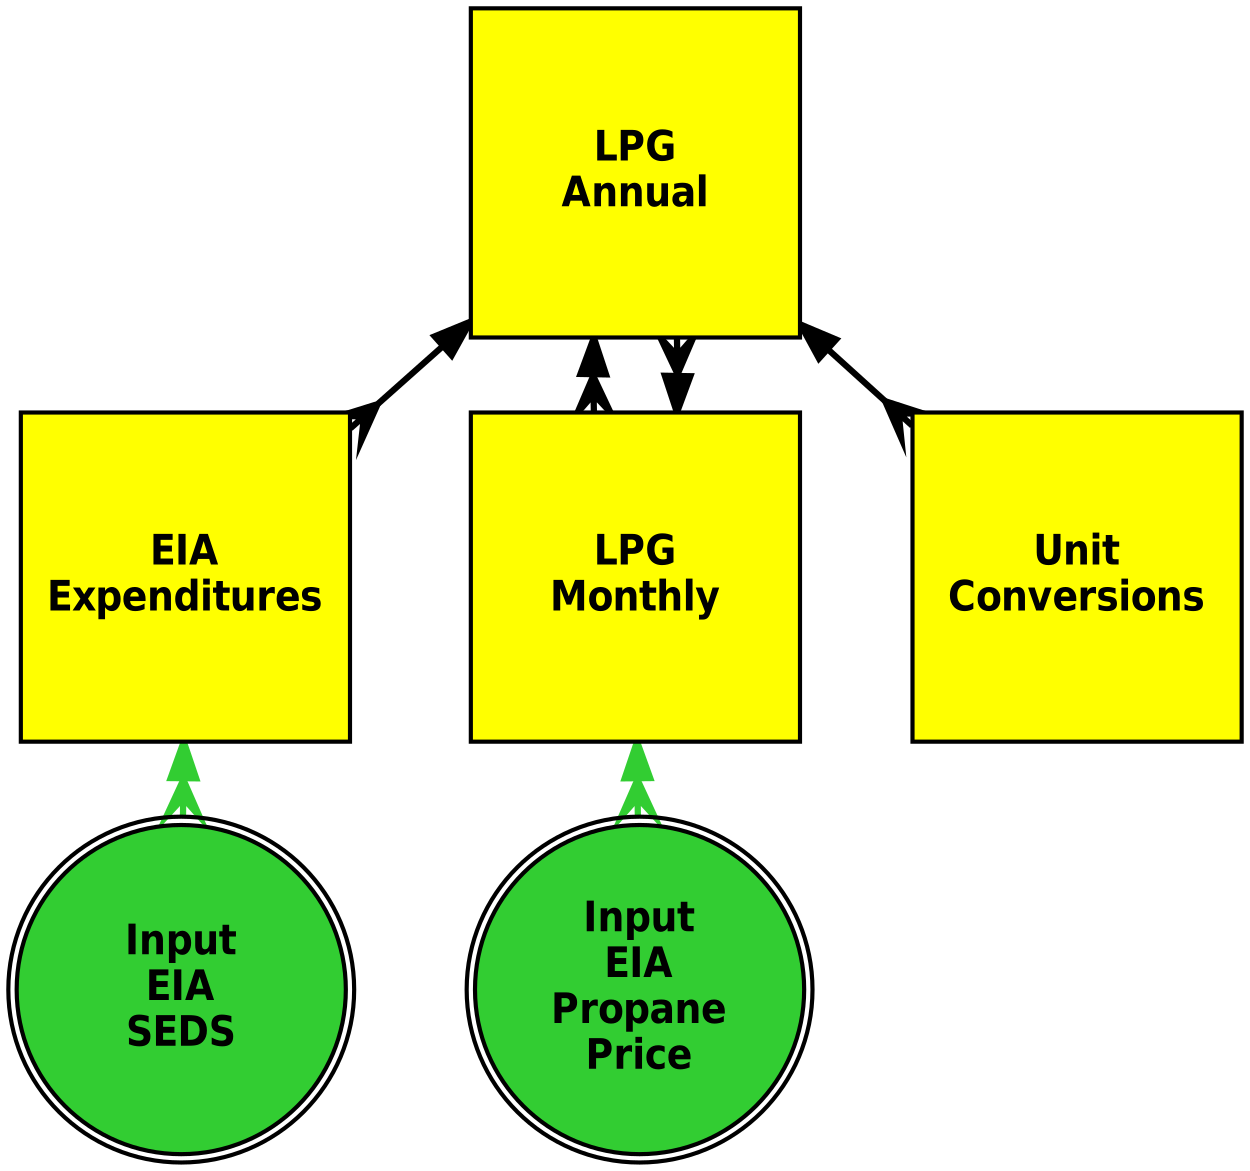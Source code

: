 digraph dependencies {
layers="one:two:three";
outputorder="edgesfirst";
nodesep=0.75;
LPG_Annual [layer="two"] [style="filled"] [height="2.2"] [shape="box"] [fontsize="20"] [fillcolor="yellow"] [fontname="Helvetica-Narrow-Bold"] [fixedsize="true"] [label="LPG\nAnnual"] [width="2.2"] [penwidth="2"];
LPG_Annual -> EIA_Expenditures [layer="one"] [arrowhead="crow"] [color="black"] [arrowsize="1.75"] [dir="both"] [penwidth="3"];
LPG_Annual -> LPG_Monthly [layer="one"] [arrowhead="crow"] [color="black"] [arrowsize="1.75"] [dir="both"] [penwidth="3"];
LPG_Annual -> Unit_Conversions [layer="one"] [arrowhead="crow"] [color="black"] [arrowsize="1.75"] [dir="both"] [penwidth="3"];
EIA_Expenditures [layer="two"] [style="filled"] [height="2.2"] [shape="box"] [fontsize="20"] [fillcolor="yellow"] [fontname="Helvetica-Narrow-Bold"] [fixedsize="true"] [label="EIA\nExpenditures"] [width="2.2"] [penwidth="2"];
EIA_Expenditures -> Input_EIA_SEDS [layer="one"] [arrowhead="crow"] [color="limegreen"] [arrowsize="1.75"] [dir="both"] [penwidth="3"];
LPG_Monthly [layer="two"] [style="filled"] [height="2.2"] [shape="box"] [fontsize="20"] [fillcolor="yellow"] [fontname="Helvetica-Narrow-Bold"] [fixedsize="true"] [label="LPG\nMonthly"] [width="2.2"] [penwidth="2"];
LPG_Monthly -> Input_EIA_Propane_Price [layer="one"] [arrowhead="crow"] [color="limegreen"] [arrowsize="1.75"] [dir="both"] [penwidth="3"];
LPG_Monthly -> LPG_Annual [layer="one"] [arrowhead="crow"] [color="black"] [arrowsize="1.75"] [dir="both"] [penwidth="3"];
Unit_Conversions [layer="two"] [style="filled"] [height="2.2"] [shape="box"] [fontsize="20"] [fillcolor="yellow"] [fontname="Helvetica-Narrow-Bold"] [fixedsize="true"] [label="Unit\nConversions"] [width="2.2"] [penwidth="2"];
Input_EIA_SEDS [layer="two"] [style="filled"] [height="2.2"] [shape="doublecircle"] [fontsize="20"] [fillcolor="limegreen"] [fontname="Helvetica-Narrow-Bold"] [fixedsize="true"] [label="Input\nEIA\nSEDS"] [width="2.2"] [penwidth="2"];
Input_EIA_Propane_Price [layer="two"] [style="filled"] [height="2.2"] [shape="doublecircle"] [fontsize="20"] [fillcolor="limegreen"] [fontname="Helvetica-Narrow-Bold"] [fixedsize="true"] [label="Input\nEIA\nPropane\nPrice"] [width="2.2"] [penwidth="2"];
}